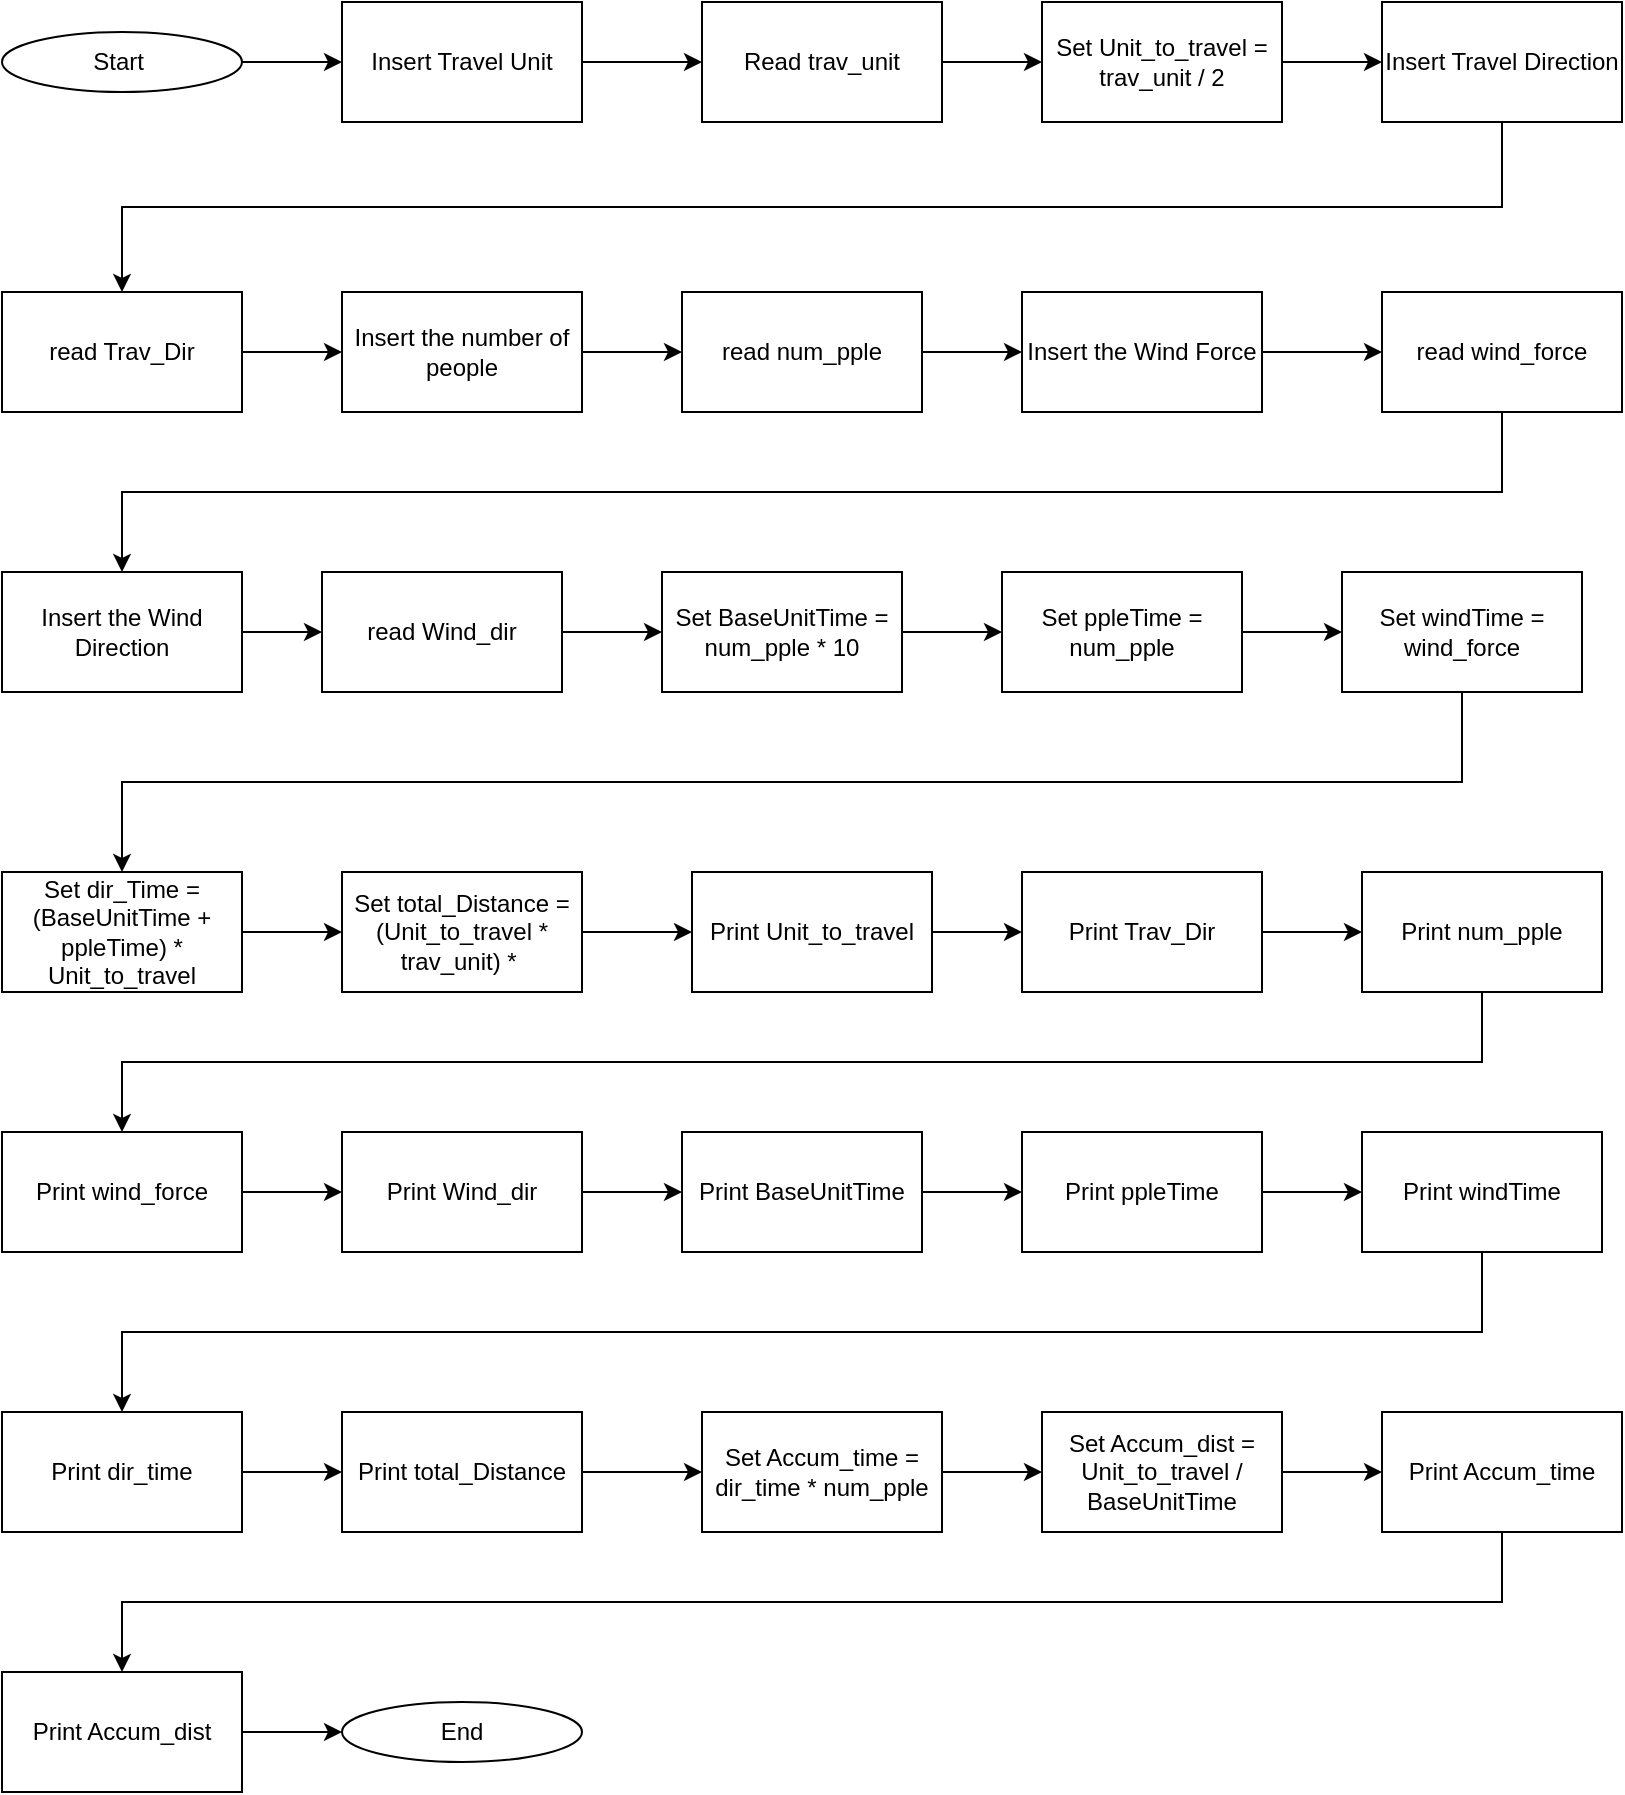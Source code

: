 <mxfile version="14.4.9" type="github">
  <diagram id="yspqPV0RvNQa-cP_8E2K" name="Page-1">
    <mxGraphModel dx="868" dy="450" grid="1" gridSize="10" guides="1" tooltips="1" connect="1" arrows="1" fold="1" page="1" pageScale="1" pageWidth="850" pageHeight="1100" math="0" shadow="0">
      <root>
        <mxCell id="0" />
        <mxCell id="1" parent="0" />
        <mxCell id="9SOX3s7886XIPtz9v9w--34" style="edgeStyle=orthogonalEdgeStyle;rounded=0;orthogonalLoop=1;jettySize=auto;html=1;exitX=1;exitY=0.5;exitDx=0;exitDy=0;entryX=0;entryY=0.5;entryDx=0;entryDy=0;" edge="1" parent="1" source="9SOX3s7886XIPtz9v9w--1" target="9SOX3s7886XIPtz9v9w--2">
          <mxGeometry relative="1" as="geometry" />
        </mxCell>
        <mxCell id="9SOX3s7886XIPtz9v9w--1" value="Start&amp;nbsp;" style="ellipse;whiteSpace=wrap;html=1;" vertex="1" parent="1">
          <mxGeometry x="20" y="40" width="120" height="30" as="geometry" />
        </mxCell>
        <mxCell id="9SOX3s7886XIPtz9v9w--35" style="edgeStyle=orthogonalEdgeStyle;rounded=0;orthogonalLoop=1;jettySize=auto;html=1;exitX=1;exitY=0.5;exitDx=0;exitDy=0;entryX=0;entryY=0.5;entryDx=0;entryDy=0;" edge="1" parent="1" source="9SOX3s7886XIPtz9v9w--2" target="9SOX3s7886XIPtz9v9w--3">
          <mxGeometry relative="1" as="geometry" />
        </mxCell>
        <mxCell id="9SOX3s7886XIPtz9v9w--2" value="Insert Travel Unit" style="rounded=0;whiteSpace=wrap;html=1;" vertex="1" parent="1">
          <mxGeometry x="190" y="25" width="120" height="60" as="geometry" />
        </mxCell>
        <mxCell id="9SOX3s7886XIPtz9v9w--36" style="edgeStyle=orthogonalEdgeStyle;rounded=0;orthogonalLoop=1;jettySize=auto;html=1;exitX=1;exitY=0.5;exitDx=0;exitDy=0;entryX=0;entryY=0.5;entryDx=0;entryDy=0;" edge="1" parent="1" source="9SOX3s7886XIPtz9v9w--3" target="9SOX3s7886XIPtz9v9w--12">
          <mxGeometry relative="1" as="geometry" />
        </mxCell>
        <mxCell id="9SOX3s7886XIPtz9v9w--3" value="Read trav_unit" style="rounded=0;whiteSpace=wrap;html=1;" vertex="1" parent="1">
          <mxGeometry x="370" y="25" width="120" height="60" as="geometry" />
        </mxCell>
        <mxCell id="9SOX3s7886XIPtz9v9w--38" style="edgeStyle=orthogonalEdgeStyle;rounded=0;orthogonalLoop=1;jettySize=auto;html=1;exitX=0.5;exitY=1;exitDx=0;exitDy=0;entryX=0.5;entryY=0;entryDx=0;entryDy=0;" edge="1" parent="1" source="9SOX3s7886XIPtz9v9w--4" target="9SOX3s7886XIPtz9v9w--5">
          <mxGeometry relative="1" as="geometry" />
        </mxCell>
        <mxCell id="9SOX3s7886XIPtz9v9w--4" value="Insert Travel Direction" style="rounded=0;whiteSpace=wrap;html=1;" vertex="1" parent="1">
          <mxGeometry x="710" y="25" width="120" height="60" as="geometry" />
        </mxCell>
        <mxCell id="9SOX3s7886XIPtz9v9w--39" style="edgeStyle=orthogonalEdgeStyle;rounded=0;orthogonalLoop=1;jettySize=auto;html=1;exitX=1;exitY=0.5;exitDx=0;exitDy=0;entryX=0;entryY=0.5;entryDx=0;entryDy=0;" edge="1" parent="1" source="9SOX3s7886XIPtz9v9w--5" target="9SOX3s7886XIPtz9v9w--6">
          <mxGeometry relative="1" as="geometry" />
        </mxCell>
        <mxCell id="9SOX3s7886XIPtz9v9w--5" value="read Trav_Dir" style="rounded=0;whiteSpace=wrap;html=1;" vertex="1" parent="1">
          <mxGeometry x="20" y="170" width="120" height="60" as="geometry" />
        </mxCell>
        <mxCell id="9SOX3s7886XIPtz9v9w--40" style="edgeStyle=orthogonalEdgeStyle;rounded=0;orthogonalLoop=1;jettySize=auto;html=1;exitX=1;exitY=0.5;exitDx=0;exitDy=0;entryX=0;entryY=0.5;entryDx=0;entryDy=0;" edge="1" parent="1" source="9SOX3s7886XIPtz9v9w--6" target="9SOX3s7886XIPtz9v9w--7">
          <mxGeometry relative="1" as="geometry" />
        </mxCell>
        <mxCell id="9SOX3s7886XIPtz9v9w--6" value="Insert the number of people" style="rounded=0;whiteSpace=wrap;html=1;" vertex="1" parent="1">
          <mxGeometry x="190" y="170" width="120" height="60" as="geometry" />
        </mxCell>
        <mxCell id="9SOX3s7886XIPtz9v9w--41" style="edgeStyle=orthogonalEdgeStyle;rounded=0;orthogonalLoop=1;jettySize=auto;html=1;exitX=1;exitY=0.5;exitDx=0;exitDy=0;entryX=0;entryY=0.5;entryDx=0;entryDy=0;" edge="1" parent="1" source="9SOX3s7886XIPtz9v9w--7" target="9SOX3s7886XIPtz9v9w--8">
          <mxGeometry relative="1" as="geometry" />
        </mxCell>
        <mxCell id="9SOX3s7886XIPtz9v9w--7" value="read num_pple" style="rounded=0;whiteSpace=wrap;html=1;" vertex="1" parent="1">
          <mxGeometry x="360" y="170" width="120" height="60" as="geometry" />
        </mxCell>
        <mxCell id="9SOX3s7886XIPtz9v9w--42" style="edgeStyle=orthogonalEdgeStyle;rounded=0;orthogonalLoop=1;jettySize=auto;html=1;exitX=1;exitY=0.5;exitDx=0;exitDy=0;entryX=0;entryY=0.5;entryDx=0;entryDy=0;" edge="1" parent="1" source="9SOX3s7886XIPtz9v9w--8" target="9SOX3s7886XIPtz9v9w--9">
          <mxGeometry relative="1" as="geometry" />
        </mxCell>
        <mxCell id="9SOX3s7886XIPtz9v9w--8" value="Insert the Wind Force" style="rounded=0;whiteSpace=wrap;html=1;" vertex="1" parent="1">
          <mxGeometry x="530" y="170" width="120" height="60" as="geometry" />
        </mxCell>
        <mxCell id="9SOX3s7886XIPtz9v9w--43" style="edgeStyle=orthogonalEdgeStyle;rounded=0;orthogonalLoop=1;jettySize=auto;html=1;exitX=0.5;exitY=1;exitDx=0;exitDy=0;entryX=0.5;entryY=0;entryDx=0;entryDy=0;" edge="1" parent="1" source="9SOX3s7886XIPtz9v9w--9" target="9SOX3s7886XIPtz9v9w--10">
          <mxGeometry relative="1" as="geometry" />
        </mxCell>
        <mxCell id="9SOX3s7886XIPtz9v9w--9" value="read wind_force" style="rounded=0;whiteSpace=wrap;html=1;" vertex="1" parent="1">
          <mxGeometry x="710" y="170" width="120" height="60" as="geometry" />
        </mxCell>
        <mxCell id="9SOX3s7886XIPtz9v9w--44" style="edgeStyle=orthogonalEdgeStyle;rounded=0;orthogonalLoop=1;jettySize=auto;html=1;exitX=1;exitY=0.5;exitDx=0;exitDy=0;entryX=0;entryY=0.5;entryDx=0;entryDy=0;" edge="1" parent="1" source="9SOX3s7886XIPtz9v9w--10" target="9SOX3s7886XIPtz9v9w--11">
          <mxGeometry relative="1" as="geometry" />
        </mxCell>
        <mxCell id="9SOX3s7886XIPtz9v9w--10" value="Insert the Wind Direction" style="rounded=0;whiteSpace=wrap;html=1;" vertex="1" parent="1">
          <mxGeometry x="20" y="310" width="120" height="60" as="geometry" />
        </mxCell>
        <mxCell id="9SOX3s7886XIPtz9v9w--45" style="edgeStyle=orthogonalEdgeStyle;rounded=0;orthogonalLoop=1;jettySize=auto;html=1;exitX=1;exitY=0.5;exitDx=0;exitDy=0;entryX=0;entryY=0.5;entryDx=0;entryDy=0;" edge="1" parent="1" source="9SOX3s7886XIPtz9v9w--11" target="9SOX3s7886XIPtz9v9w--13">
          <mxGeometry relative="1" as="geometry" />
        </mxCell>
        <mxCell id="9SOX3s7886XIPtz9v9w--11" value="read Wind_dir" style="rounded=0;whiteSpace=wrap;html=1;" vertex="1" parent="1">
          <mxGeometry x="180" y="310" width="120" height="60" as="geometry" />
        </mxCell>
        <mxCell id="9SOX3s7886XIPtz9v9w--37" style="edgeStyle=orthogonalEdgeStyle;rounded=0;orthogonalLoop=1;jettySize=auto;html=1;exitX=1;exitY=0.5;exitDx=0;exitDy=0;entryX=0;entryY=0.5;entryDx=0;entryDy=0;" edge="1" parent="1" source="9SOX3s7886XIPtz9v9w--12" target="9SOX3s7886XIPtz9v9w--4">
          <mxGeometry relative="1" as="geometry" />
        </mxCell>
        <mxCell id="9SOX3s7886XIPtz9v9w--12" value="Set Unit_to_travel = trav_unit / 2" style="rounded=0;whiteSpace=wrap;html=1;" vertex="1" parent="1">
          <mxGeometry x="540" y="25" width="120" height="60" as="geometry" />
        </mxCell>
        <mxCell id="9SOX3s7886XIPtz9v9w--46" style="edgeStyle=orthogonalEdgeStyle;rounded=0;orthogonalLoop=1;jettySize=auto;html=1;exitX=1;exitY=0.5;exitDx=0;exitDy=0;entryX=0;entryY=0.5;entryDx=0;entryDy=0;" edge="1" parent="1" source="9SOX3s7886XIPtz9v9w--13" target="9SOX3s7886XIPtz9v9w--14">
          <mxGeometry relative="1" as="geometry" />
        </mxCell>
        <mxCell id="9SOX3s7886XIPtz9v9w--13" value="Set BaseUnitTime = num_pple * 10" style="rounded=0;whiteSpace=wrap;html=1;" vertex="1" parent="1">
          <mxGeometry x="350" y="310" width="120" height="60" as="geometry" />
        </mxCell>
        <mxCell id="9SOX3s7886XIPtz9v9w--47" style="edgeStyle=orthogonalEdgeStyle;rounded=0;orthogonalLoop=1;jettySize=auto;html=1;exitX=1;exitY=0.5;exitDx=0;exitDy=0;entryX=0;entryY=0.5;entryDx=0;entryDy=0;" edge="1" parent="1" source="9SOX3s7886XIPtz9v9w--14" target="9SOX3s7886XIPtz9v9w--15">
          <mxGeometry relative="1" as="geometry" />
        </mxCell>
        <mxCell id="9SOX3s7886XIPtz9v9w--14" value="Set ppleTime = num_pple" style="rounded=0;whiteSpace=wrap;html=1;" vertex="1" parent="1">
          <mxGeometry x="520" y="310" width="120" height="60" as="geometry" />
        </mxCell>
        <mxCell id="9SOX3s7886XIPtz9v9w--48" style="edgeStyle=orthogonalEdgeStyle;rounded=0;orthogonalLoop=1;jettySize=auto;html=1;exitX=0.5;exitY=1;exitDx=0;exitDy=0;entryX=0.5;entryY=0;entryDx=0;entryDy=0;" edge="1" parent="1" source="9SOX3s7886XIPtz9v9w--15" target="9SOX3s7886XIPtz9v9w--16">
          <mxGeometry relative="1" as="geometry" />
        </mxCell>
        <mxCell id="9SOX3s7886XIPtz9v9w--15" value="Set windTime = wind_force" style="rounded=0;whiteSpace=wrap;html=1;" vertex="1" parent="1">
          <mxGeometry x="690" y="310" width="120" height="60" as="geometry" />
        </mxCell>
        <mxCell id="9SOX3s7886XIPtz9v9w--49" style="edgeStyle=orthogonalEdgeStyle;rounded=0;orthogonalLoop=1;jettySize=auto;html=1;exitX=1;exitY=0.5;exitDx=0;exitDy=0;entryX=0;entryY=0.5;entryDx=0;entryDy=0;" edge="1" parent="1" source="9SOX3s7886XIPtz9v9w--16" target="9SOX3s7886XIPtz9v9w--17">
          <mxGeometry relative="1" as="geometry" />
        </mxCell>
        <mxCell id="9SOX3s7886XIPtz9v9w--16" value="Set dir_Time = (BaseUnitTime + ppleTime) * Unit_to_travel" style="rounded=0;whiteSpace=wrap;html=1;" vertex="1" parent="1">
          <mxGeometry x="20" y="460" width="120" height="60" as="geometry" />
        </mxCell>
        <mxCell id="9SOX3s7886XIPtz9v9w--50" style="edgeStyle=orthogonalEdgeStyle;rounded=0;orthogonalLoop=1;jettySize=auto;html=1;exitX=1;exitY=0.5;exitDx=0;exitDy=0;entryX=0;entryY=0.5;entryDx=0;entryDy=0;" edge="1" parent="1" source="9SOX3s7886XIPtz9v9w--17" target="9SOX3s7886XIPtz9v9w--18">
          <mxGeometry relative="1" as="geometry" />
        </mxCell>
        <mxCell id="9SOX3s7886XIPtz9v9w--17" value="Set total_Distance = (Unit_to_travel * trav_unit) *&amp;nbsp;" style="rounded=0;whiteSpace=wrap;html=1;" vertex="1" parent="1">
          <mxGeometry x="190" y="460" width="120" height="60" as="geometry" />
        </mxCell>
        <mxCell id="9SOX3s7886XIPtz9v9w--51" style="edgeStyle=orthogonalEdgeStyle;rounded=0;orthogonalLoop=1;jettySize=auto;html=1;exitX=1;exitY=0.5;exitDx=0;exitDy=0;entryX=0;entryY=0.5;entryDx=0;entryDy=0;" edge="1" parent="1" source="9SOX3s7886XIPtz9v9w--18" target="9SOX3s7886XIPtz9v9w--19">
          <mxGeometry relative="1" as="geometry" />
        </mxCell>
        <mxCell id="9SOX3s7886XIPtz9v9w--18" value="Print Unit_to_travel" style="rounded=0;whiteSpace=wrap;html=1;" vertex="1" parent="1">
          <mxGeometry x="365" y="460" width="120" height="60" as="geometry" />
        </mxCell>
        <mxCell id="9SOX3s7886XIPtz9v9w--52" style="edgeStyle=orthogonalEdgeStyle;rounded=0;orthogonalLoop=1;jettySize=auto;html=1;exitX=1;exitY=0.5;exitDx=0;exitDy=0;entryX=0;entryY=0.5;entryDx=0;entryDy=0;" edge="1" parent="1" source="9SOX3s7886XIPtz9v9w--19" target="9SOX3s7886XIPtz9v9w--20">
          <mxGeometry relative="1" as="geometry" />
        </mxCell>
        <mxCell id="9SOX3s7886XIPtz9v9w--19" value="Print Trav_Dir" style="rounded=0;whiteSpace=wrap;html=1;" vertex="1" parent="1">
          <mxGeometry x="530" y="460" width="120" height="60" as="geometry" />
        </mxCell>
        <mxCell id="9SOX3s7886XIPtz9v9w--53" style="edgeStyle=orthogonalEdgeStyle;rounded=0;orthogonalLoop=1;jettySize=auto;html=1;exitX=0.5;exitY=1;exitDx=0;exitDy=0;" edge="1" parent="1" source="9SOX3s7886XIPtz9v9w--20" target="9SOX3s7886XIPtz9v9w--21">
          <mxGeometry relative="1" as="geometry" />
        </mxCell>
        <mxCell id="9SOX3s7886XIPtz9v9w--20" value="Print num_pple" style="rounded=0;whiteSpace=wrap;html=1;" vertex="1" parent="1">
          <mxGeometry x="700" y="460" width="120" height="60" as="geometry" />
        </mxCell>
        <mxCell id="9SOX3s7886XIPtz9v9w--54" style="edgeStyle=orthogonalEdgeStyle;rounded=0;orthogonalLoop=1;jettySize=auto;html=1;exitX=1;exitY=0.5;exitDx=0;exitDy=0;" edge="1" parent="1" source="9SOX3s7886XIPtz9v9w--21" target="9SOX3s7886XIPtz9v9w--22">
          <mxGeometry relative="1" as="geometry" />
        </mxCell>
        <mxCell id="9SOX3s7886XIPtz9v9w--21" value="Print wind_force" style="rounded=0;whiteSpace=wrap;html=1;" vertex="1" parent="1">
          <mxGeometry x="20" y="590" width="120" height="60" as="geometry" />
        </mxCell>
        <mxCell id="9SOX3s7886XIPtz9v9w--55" style="edgeStyle=orthogonalEdgeStyle;rounded=0;orthogonalLoop=1;jettySize=auto;html=1;exitX=1;exitY=0.5;exitDx=0;exitDy=0;entryX=0;entryY=0.5;entryDx=0;entryDy=0;" edge="1" parent="1" source="9SOX3s7886XIPtz9v9w--22" target="9SOX3s7886XIPtz9v9w--29">
          <mxGeometry relative="1" as="geometry" />
        </mxCell>
        <mxCell id="9SOX3s7886XIPtz9v9w--22" value="Print Wind_dir" style="rounded=0;whiteSpace=wrap;html=1;" vertex="1" parent="1">
          <mxGeometry x="190" y="590" width="120" height="60" as="geometry" />
        </mxCell>
        <mxCell id="9SOX3s7886XIPtz9v9w--57" style="edgeStyle=orthogonalEdgeStyle;rounded=0;orthogonalLoop=1;jettySize=auto;html=1;exitX=1;exitY=0.5;exitDx=0;exitDy=0;entryX=0;entryY=0.5;entryDx=0;entryDy=0;" edge="1" parent="1" source="9SOX3s7886XIPtz9v9w--23" target="9SOX3s7886XIPtz9v9w--24">
          <mxGeometry relative="1" as="geometry" />
        </mxCell>
        <mxCell id="9SOX3s7886XIPtz9v9w--23" value="Print ppleTime" style="rounded=0;whiteSpace=wrap;html=1;" vertex="1" parent="1">
          <mxGeometry x="530" y="590" width="120" height="60" as="geometry" />
        </mxCell>
        <mxCell id="9SOX3s7886XIPtz9v9w--58" style="edgeStyle=orthogonalEdgeStyle;rounded=0;orthogonalLoop=1;jettySize=auto;html=1;exitX=0.5;exitY=1;exitDx=0;exitDy=0;" edge="1" parent="1" source="9SOX3s7886XIPtz9v9w--24" target="9SOX3s7886XIPtz9v9w--25">
          <mxGeometry relative="1" as="geometry" />
        </mxCell>
        <mxCell id="9SOX3s7886XIPtz9v9w--24" value="Print windTime" style="rounded=0;whiteSpace=wrap;html=1;" vertex="1" parent="1">
          <mxGeometry x="700" y="590" width="120" height="60" as="geometry" />
        </mxCell>
        <mxCell id="9SOX3s7886XIPtz9v9w--59" style="edgeStyle=orthogonalEdgeStyle;rounded=0;orthogonalLoop=1;jettySize=auto;html=1;exitX=1;exitY=0.5;exitDx=0;exitDy=0;entryX=0;entryY=0.5;entryDx=0;entryDy=0;" edge="1" parent="1" source="9SOX3s7886XIPtz9v9w--25" target="9SOX3s7886XIPtz9v9w--26">
          <mxGeometry relative="1" as="geometry" />
        </mxCell>
        <mxCell id="9SOX3s7886XIPtz9v9w--25" value="Print dir_time" style="rounded=0;whiteSpace=wrap;html=1;" vertex="1" parent="1">
          <mxGeometry x="20" y="730" width="120" height="60" as="geometry" />
        </mxCell>
        <mxCell id="9SOX3s7886XIPtz9v9w--60" style="edgeStyle=orthogonalEdgeStyle;rounded=0;orthogonalLoop=1;jettySize=auto;html=1;exitX=1;exitY=0.5;exitDx=0;exitDy=0;entryX=0;entryY=0.5;entryDx=0;entryDy=0;" edge="1" parent="1" source="9SOX3s7886XIPtz9v9w--26" target="9SOX3s7886XIPtz9v9w--27">
          <mxGeometry relative="1" as="geometry" />
        </mxCell>
        <mxCell id="9SOX3s7886XIPtz9v9w--26" value="Print total_Distance" style="rounded=0;whiteSpace=wrap;html=1;" vertex="1" parent="1">
          <mxGeometry x="190" y="730" width="120" height="60" as="geometry" />
        </mxCell>
        <mxCell id="9SOX3s7886XIPtz9v9w--61" style="edgeStyle=orthogonalEdgeStyle;rounded=0;orthogonalLoop=1;jettySize=auto;html=1;exitX=1;exitY=0.5;exitDx=0;exitDy=0;entryX=0;entryY=0.5;entryDx=0;entryDy=0;" edge="1" parent="1" source="9SOX3s7886XIPtz9v9w--27" target="9SOX3s7886XIPtz9v9w--28">
          <mxGeometry relative="1" as="geometry" />
        </mxCell>
        <mxCell id="9SOX3s7886XIPtz9v9w--27" value="Set Accum_time = dir_time * num_pple" style="rounded=0;whiteSpace=wrap;html=1;" vertex="1" parent="1">
          <mxGeometry x="370" y="730" width="120" height="60" as="geometry" />
        </mxCell>
        <mxCell id="9SOX3s7886XIPtz9v9w--62" style="edgeStyle=orthogonalEdgeStyle;rounded=0;orthogonalLoop=1;jettySize=auto;html=1;exitX=1;exitY=0.5;exitDx=0;exitDy=0;entryX=0;entryY=0.5;entryDx=0;entryDy=0;" edge="1" parent="1" source="9SOX3s7886XIPtz9v9w--28" target="9SOX3s7886XIPtz9v9w--30">
          <mxGeometry relative="1" as="geometry" />
        </mxCell>
        <mxCell id="9SOX3s7886XIPtz9v9w--28" value="Set Accum_dist = Unit_to_travel / BaseUnitTime" style="rounded=0;whiteSpace=wrap;html=1;" vertex="1" parent="1">
          <mxGeometry x="540" y="730" width="120" height="60" as="geometry" />
        </mxCell>
        <mxCell id="9SOX3s7886XIPtz9v9w--56" style="edgeStyle=orthogonalEdgeStyle;rounded=0;orthogonalLoop=1;jettySize=auto;html=1;exitX=1;exitY=0.5;exitDx=0;exitDy=0;entryX=0;entryY=0.5;entryDx=0;entryDy=0;" edge="1" parent="1" source="9SOX3s7886XIPtz9v9w--29" target="9SOX3s7886XIPtz9v9w--23">
          <mxGeometry relative="1" as="geometry" />
        </mxCell>
        <mxCell id="9SOX3s7886XIPtz9v9w--29" value="Print BaseUnitTime" style="rounded=0;whiteSpace=wrap;html=1;" vertex="1" parent="1">
          <mxGeometry x="360" y="590" width="120" height="60" as="geometry" />
        </mxCell>
        <mxCell id="9SOX3s7886XIPtz9v9w--63" style="edgeStyle=orthogonalEdgeStyle;rounded=0;orthogonalLoop=1;jettySize=auto;html=1;exitX=0.5;exitY=1;exitDx=0;exitDy=0;entryX=0.5;entryY=0;entryDx=0;entryDy=0;" edge="1" parent="1" source="9SOX3s7886XIPtz9v9w--30" target="9SOX3s7886XIPtz9v9w--31">
          <mxGeometry relative="1" as="geometry" />
        </mxCell>
        <mxCell id="9SOX3s7886XIPtz9v9w--30" value="Print Accum_time" style="rounded=0;whiteSpace=wrap;html=1;" vertex="1" parent="1">
          <mxGeometry x="710" y="730" width="120" height="60" as="geometry" />
        </mxCell>
        <mxCell id="9SOX3s7886XIPtz9v9w--64" style="edgeStyle=orthogonalEdgeStyle;rounded=0;orthogonalLoop=1;jettySize=auto;html=1;exitX=1;exitY=0.5;exitDx=0;exitDy=0;entryX=0;entryY=0.5;entryDx=0;entryDy=0;" edge="1" parent="1" source="9SOX3s7886XIPtz9v9w--31" target="9SOX3s7886XIPtz9v9w--33">
          <mxGeometry relative="1" as="geometry" />
        </mxCell>
        <mxCell id="9SOX3s7886XIPtz9v9w--31" value="Print Accum_dist" style="rounded=0;whiteSpace=wrap;html=1;" vertex="1" parent="1">
          <mxGeometry x="20" y="860" width="120" height="60" as="geometry" />
        </mxCell>
        <mxCell id="9SOX3s7886XIPtz9v9w--33" value="End" style="ellipse;whiteSpace=wrap;html=1;" vertex="1" parent="1">
          <mxGeometry x="190" y="875" width="120" height="30" as="geometry" />
        </mxCell>
      </root>
    </mxGraphModel>
  </diagram>
</mxfile>
